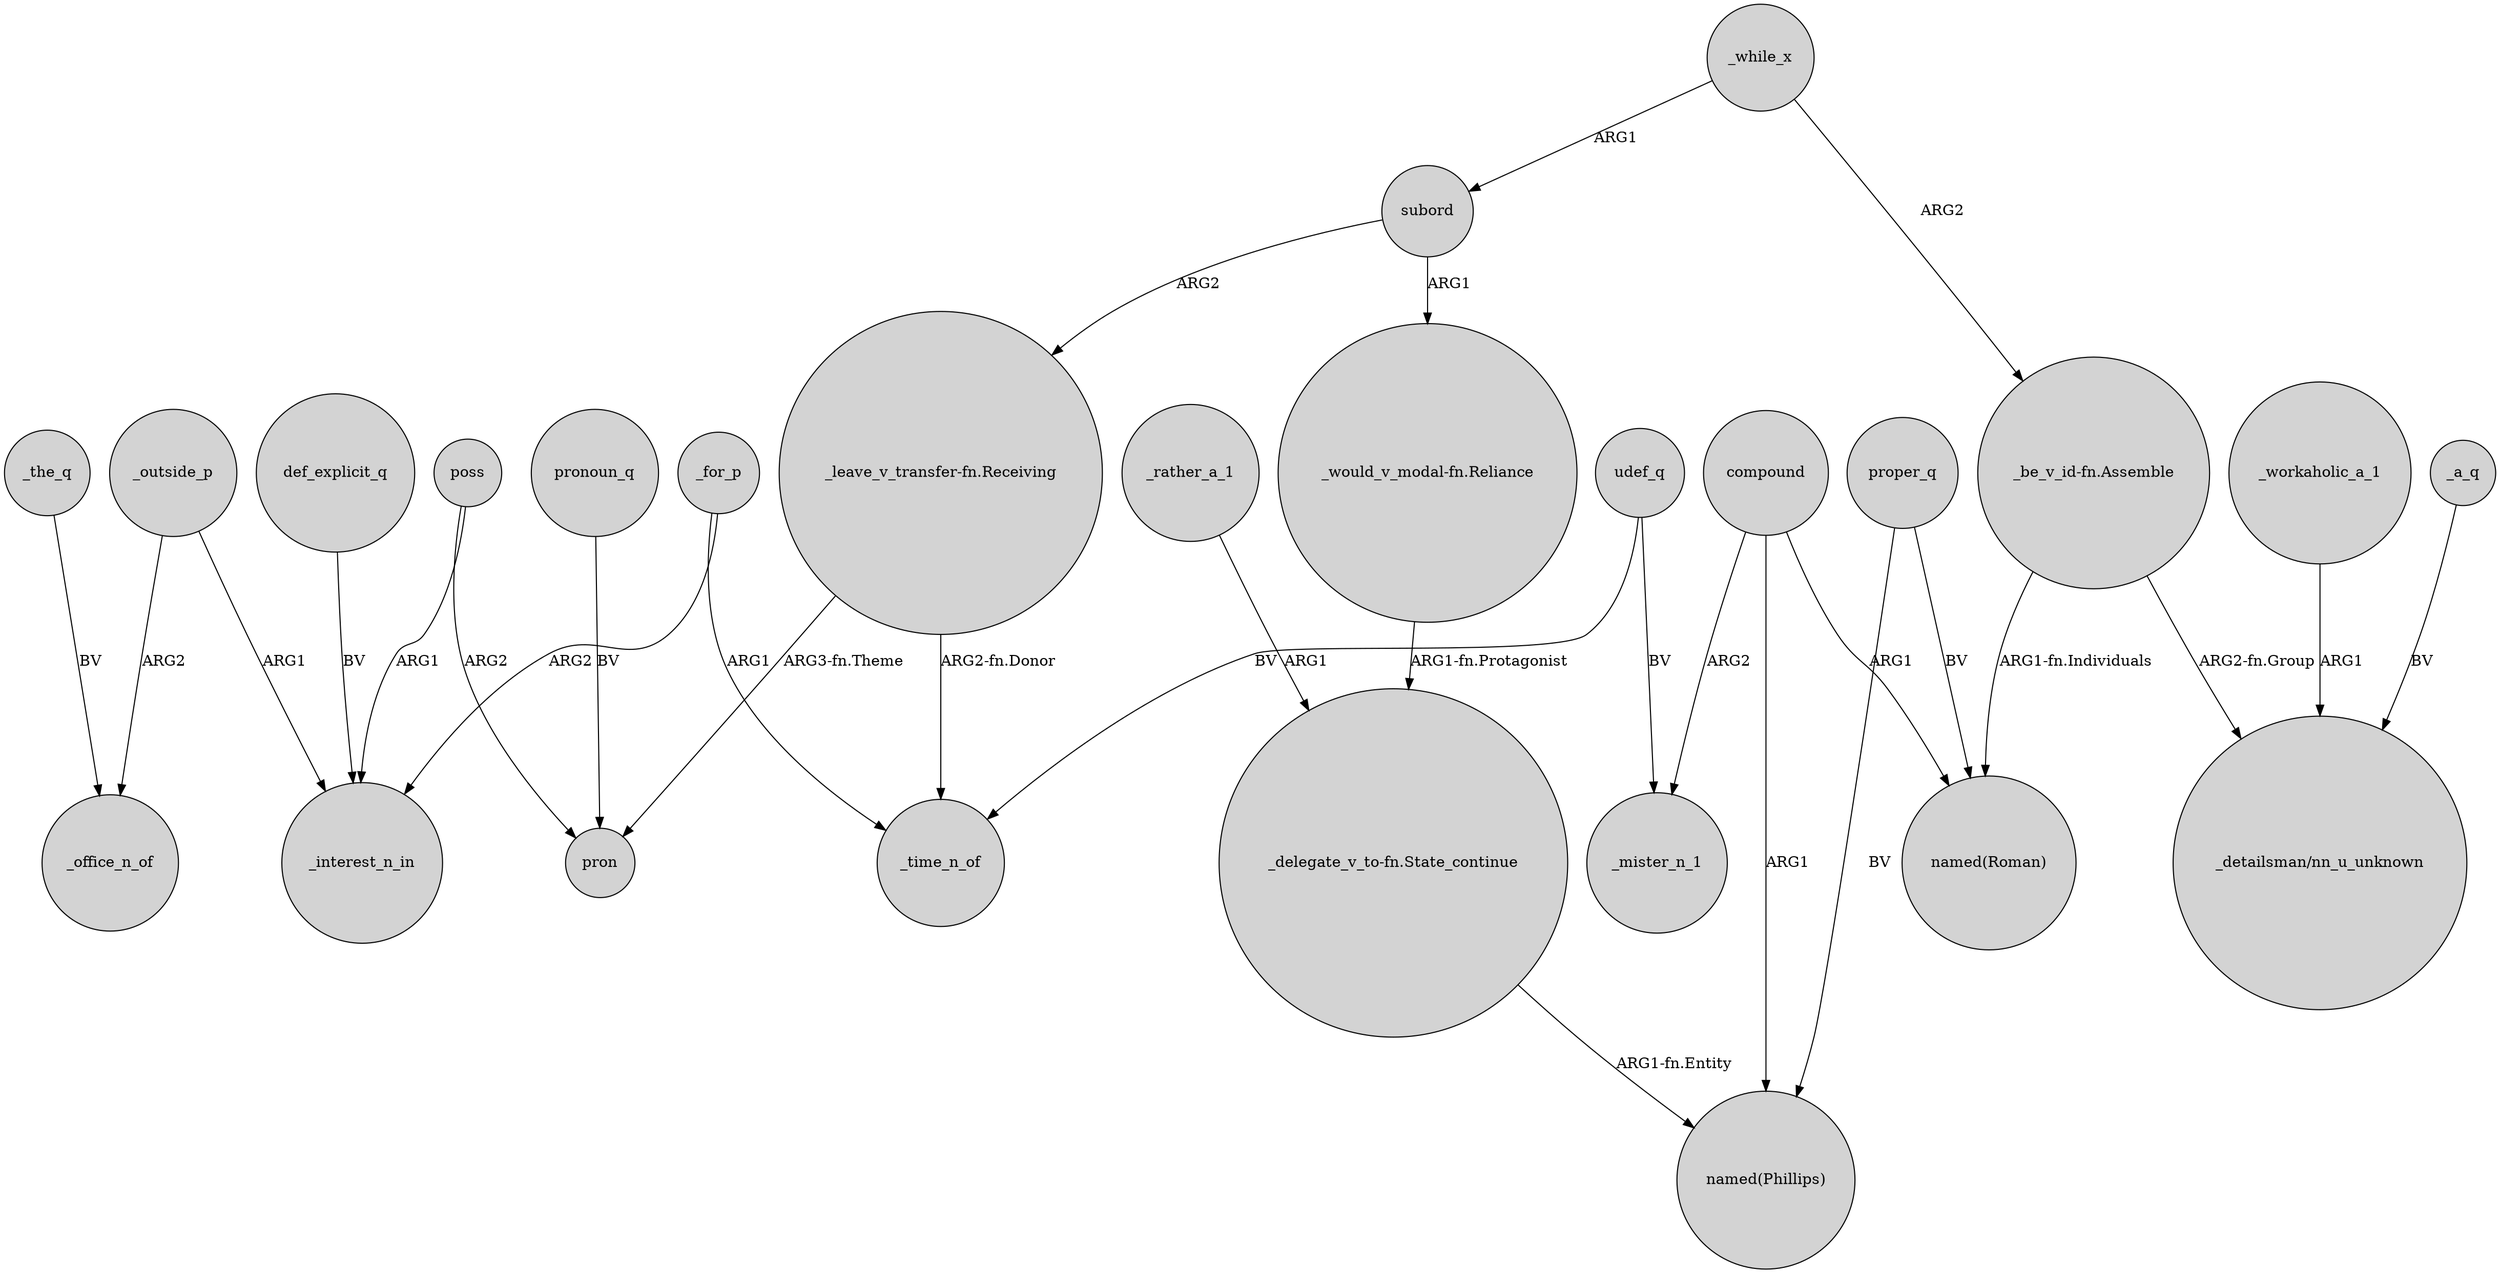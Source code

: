 digraph {
	node [shape=circle style=filled]
	compound -> _mister_n_1 [label=ARG2]
	proper_q -> "named(Roman)" [label=BV]
	_for_p -> _interest_n_in [label=ARG2]
	udef_q -> _time_n_of [label=BV]
	"_would_v_modal-fn.Reliance" -> "_delegate_v_to-fn.State_continue" [label="ARG1-fn.Protagonist"]
	subord -> "_leave_v_transfer-fn.Receiving" [label=ARG2]
	"_be_v_id-fn.Assemble" -> "_detailsman/nn_u_unknown" [label="ARG2-fn.Group"]
	def_explicit_q -> _interest_n_in [label=BV]
	subord -> "_would_v_modal-fn.Reliance" [label=ARG1]
	udef_q -> _mister_n_1 [label=BV]
	compound -> "named(Phillips)" [label=ARG1]
	_while_x -> subord [label=ARG1]
	"_delegate_v_to-fn.State_continue" -> "named(Phillips)" [label="ARG1-fn.Entity"]
	_the_q -> _office_n_of [label=BV]
	_outside_p -> _interest_n_in [label=ARG1]
	pronoun_q -> pron [label=BV]
	proper_q -> "named(Phillips)" [label=BV]
	poss -> pron [label=ARG2]
	_workaholic_a_1 -> "_detailsman/nn_u_unknown" [label=ARG1]
	poss -> _interest_n_in [label=ARG1]
	_rather_a_1 -> "_delegate_v_to-fn.State_continue" [label=ARG1]
	_a_q -> "_detailsman/nn_u_unknown" [label=BV]
	_outside_p -> _office_n_of [label=ARG2]
	compound -> "named(Roman)" [label=ARG1]
	_for_p -> _time_n_of [label=ARG1]
	"_be_v_id-fn.Assemble" -> "named(Roman)" [label="ARG1-fn.Individuals"]
	"_leave_v_transfer-fn.Receiving" -> _time_n_of [label="ARG2-fn.Donor"]
	"_leave_v_transfer-fn.Receiving" -> pron [label="ARG3-fn.Theme"]
	_while_x -> "_be_v_id-fn.Assemble" [label=ARG2]
}
